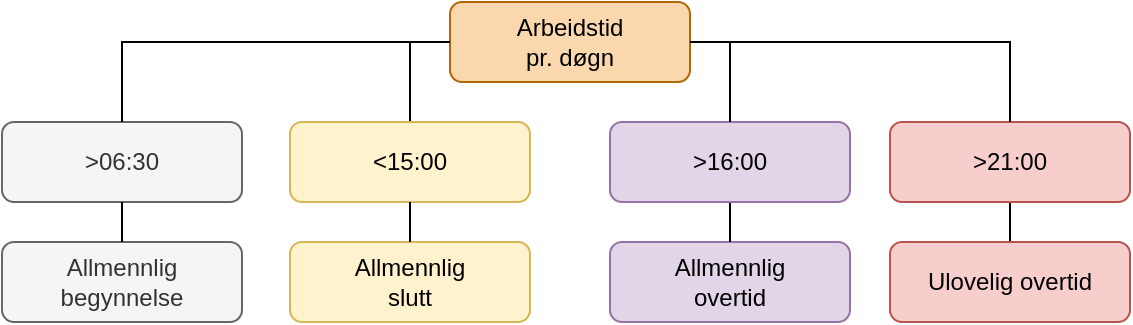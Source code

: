 <mxfile version="20.2.0" type="github">
  <diagram id="YP_fGBndzE_oGwtR0qip" name="Page-1">
    <mxGraphModel dx="1422" dy="744" grid="1" gridSize="10" guides="1" tooltips="1" connect="1" arrows="1" fold="1" page="1" pageScale="1" pageWidth="827" pageHeight="1169" math="0" shadow="0">
      <root>
        <mxCell id="0" />
        <mxCell id="1" parent="0" />
        <mxCell id="tMVdI3ujb3LrkkelP-kK-1" value="&lt;div&gt;Arbeidstid&lt;/div&gt;pr. døgn" style="rounded=1;whiteSpace=wrap;html=1;fillColor=#fad7ac;strokeColor=#b46504;" parent="1" vertex="1">
          <mxGeometry x="324" y="80" width="120" height="40" as="geometry" />
        </mxCell>
        <mxCell id="tMVdI3ujb3LrkkelP-kK-5" value="" style="endArrow=none;html=1;rounded=0;entryX=0.5;entryY=1;entryDx=0;entryDy=0;exitX=0.5;exitY=0;exitDx=0;exitDy=0;" parent="1" edge="1" target="y-4FtceOWZFmE6VFH8u1-2" source="y-4FtceOWZFmE6VFH8u1-1">
          <mxGeometry width="50" height="50" relative="1" as="geometry">
            <mxPoint x="494" y="390" as="sourcePoint" />
            <mxPoint x="544" y="340" as="targetPoint" />
          </mxGeometry>
        </mxCell>
        <mxCell id="tMVdI3ujb3LrkkelP-kK-7" value="&lt;div&gt;Allmennlig &lt;br&gt;&lt;/div&gt;&lt;div&gt;begynnelse&lt;br&gt;&lt;/div&gt;" style="rounded=1;whiteSpace=wrap;html=1;fillColor=#f5f5f5;fontColor=#333333;strokeColor=#666666;" parent="1" vertex="1">
          <mxGeometry x="100" y="200" width="120" height="40" as="geometry" />
        </mxCell>
        <mxCell id="tMVdI3ujb3LrkkelP-kK-9" value="&lt;div&gt;Allmennlig&lt;/div&gt;&lt;div&gt;slutt&lt;/div&gt;" style="rounded=1;whiteSpace=wrap;html=1;fillColor=#fff2cc;strokeColor=#d6b656;" parent="1" vertex="1">
          <mxGeometry x="244" y="200" width="120" height="40" as="geometry" />
        </mxCell>
        <mxCell id="tMVdI3ujb3LrkkelP-kK-10" value="&lt;div&gt;Allmennlig&lt;/div&gt;&lt;div&gt;overtid&lt;br&gt;&lt;/div&gt;" style="rounded=1;whiteSpace=wrap;html=1;fillColor=#e1d5e7;strokeColor=#9673a6;" parent="1" vertex="1">
          <mxGeometry x="404" y="200" width="120" height="40" as="geometry" />
        </mxCell>
        <mxCell id="tMVdI3ujb3LrkkelP-kK-12" value="" style="endArrow=none;html=1;rounded=0;startArrow=none;startFill=1;exitX=0.5;exitY=0;exitDx=0;exitDy=0;" parent="1" source="tMVdI3ujb3LrkkelP-kK-2" edge="1">
          <mxGeometry width="50" height="50" relative="1" as="geometry">
            <mxPoint x="414" y="110" as="sourcePoint" />
            <mxPoint x="304" y="100" as="targetPoint" />
          </mxGeometry>
        </mxCell>
        <mxCell id="tMVdI3ujb3LrkkelP-kK-2" value="&amp;lt;15:00" style="rounded=1;whiteSpace=wrap;html=1;fillColor=#fff2cc;strokeColor=#d6b656;" parent="1" vertex="1">
          <mxGeometry x="244" y="140" width="120" height="40" as="geometry" />
        </mxCell>
        <mxCell id="tMVdI3ujb3LrkkelP-kK-13" value="" style="endArrow=none;html=1;rounded=0;entryX=0.5;entryY=1;entryDx=0;entryDy=0;startArrow=none;startFill=0;exitX=0.5;exitY=0;exitDx=0;exitDy=0;endFill=0;" parent="1" source="tMVdI3ujb3LrkkelP-kK-9" target="tMVdI3ujb3LrkkelP-kK-2" edge="1">
          <mxGeometry width="50" height="50" relative="1" as="geometry">
            <mxPoint x="324" y="200" as="sourcePoint" />
            <mxPoint x="324" y="120" as="targetPoint" />
          </mxGeometry>
        </mxCell>
        <mxCell id="tMVdI3ujb3LrkkelP-kK-14" style="edgeStyle=orthogonalEdgeStyle;rounded=0;orthogonalLoop=1;jettySize=auto;html=1;entryX=0.5;entryY=0;entryDx=0;entryDy=0;startArrow=none;exitX=0.5;exitY=1;exitDx=0;exitDy=0;endArrow=none;endFill=0;" parent="1" source="tMVdI3ujb3LrkkelP-kK-4" target="tMVdI3ujb3LrkkelP-kK-10" edge="1">
          <mxGeometry relative="1" as="geometry">
            <mxPoint x="194" y="210" as="targetPoint" />
            <mxPoint x="604" y="210" as="sourcePoint" />
            <Array as="points">
              <mxPoint x="464" y="170" />
              <mxPoint x="464" y="170" />
            </Array>
          </mxGeometry>
        </mxCell>
        <mxCell id="tMVdI3ujb3LrkkelP-kK-4" value="&amp;gt;16:00" style="rounded=1;whiteSpace=wrap;html=1;fillColor=#e1d5e7;strokeColor=#9673a6;" parent="1" vertex="1">
          <mxGeometry x="404" y="140" width="120" height="40" as="geometry" />
        </mxCell>
        <mxCell id="tMVdI3ujb3LrkkelP-kK-15" value="" style="edgeStyle=orthogonalEdgeStyle;rounded=0;orthogonalLoop=1;jettySize=auto;html=1;exitX=1;exitY=0.5;exitDx=0;exitDy=0;entryX=0.5;entryY=0;entryDx=0;entryDy=0;endArrow=none;" parent="1" source="tMVdI3ujb3LrkkelP-kK-1" target="tMVdI3ujb3LrkkelP-kK-4" edge="1">
          <mxGeometry relative="1" as="geometry">
            <mxPoint x="464" y="200" as="targetPoint" />
            <mxPoint x="384" y="100" as="sourcePoint" />
          </mxGeometry>
        </mxCell>
        <mxCell id="y-4FtceOWZFmE6VFH8u1-1" value="Ulovelig overtid" style="rounded=1;whiteSpace=wrap;html=1;fillColor=#f8cecc;strokeColor=#b85450;" vertex="1" parent="1">
          <mxGeometry x="544" y="200" width="120" height="40" as="geometry" />
        </mxCell>
        <mxCell id="y-4FtceOWZFmE6VFH8u1-2" value="&lt;div&gt;&amp;gt;21:00&lt;/div&gt;" style="rounded=1;whiteSpace=wrap;html=1;fillColor=#f8cecc;strokeColor=#b85450;" vertex="1" parent="1">
          <mxGeometry x="544" y="140" width="120" height="40" as="geometry" />
        </mxCell>
        <mxCell id="y-4FtceOWZFmE6VFH8u1-3" value="" style="edgeStyle=orthogonalEdgeStyle;rounded=0;orthogonalLoop=1;jettySize=auto;html=1;exitX=1;exitY=0.5;exitDx=0;exitDy=0;entryX=0.5;entryY=0;entryDx=0;entryDy=0;endArrow=none;" edge="1" parent="1" target="y-4FtceOWZFmE6VFH8u1-2" source="tMVdI3ujb3LrkkelP-kK-1">
          <mxGeometry relative="1" as="geometry">
            <mxPoint x="604" y="200" as="targetPoint" />
            <mxPoint x="524" y="100" as="sourcePoint" />
          </mxGeometry>
        </mxCell>
        <mxCell id="tMVdI3ujb3LrkkelP-kK-3" value="&amp;gt;06:30" style="rounded=1;whiteSpace=wrap;html=1;fillColor=#f5f5f5;fontColor=#333333;strokeColor=#666666;" parent="1" vertex="1">
          <mxGeometry x="100" y="140" width="120" height="40" as="geometry" />
        </mxCell>
        <mxCell id="y-4FtceOWZFmE6VFH8u1-4" value="" style="edgeStyle=orthogonalEdgeStyle;rounded=0;orthogonalLoop=1;jettySize=auto;html=1;exitX=0;exitY=0.5;exitDx=0;exitDy=0;endArrow=none;endFill=0;entryX=0.5;entryY=0;entryDx=0;entryDy=0;" edge="1" parent="1" source="tMVdI3ujb3LrkkelP-kK-1" target="tMVdI3ujb3LrkkelP-kK-3">
          <mxGeometry relative="1" as="geometry">
            <mxPoint x="164" y="140" as="targetPoint" />
            <mxPoint x="324" y="100" as="sourcePoint" />
          </mxGeometry>
        </mxCell>
        <mxCell id="y-4FtceOWZFmE6VFH8u1-6" value="" style="endArrow=none;html=1;rounded=0;entryX=0.5;entryY=1;entryDx=0;entryDy=0;exitX=0.5;exitY=0;exitDx=0;exitDy=0;" edge="1" parent="1" source="tMVdI3ujb3LrkkelP-kK-7" target="tMVdI3ujb3LrkkelP-kK-3">
          <mxGeometry width="50" height="50" relative="1" as="geometry">
            <mxPoint x="164" y="200" as="sourcePoint" />
            <mxPoint x="164" y="180" as="targetPoint" />
          </mxGeometry>
        </mxCell>
      </root>
    </mxGraphModel>
  </diagram>
</mxfile>
